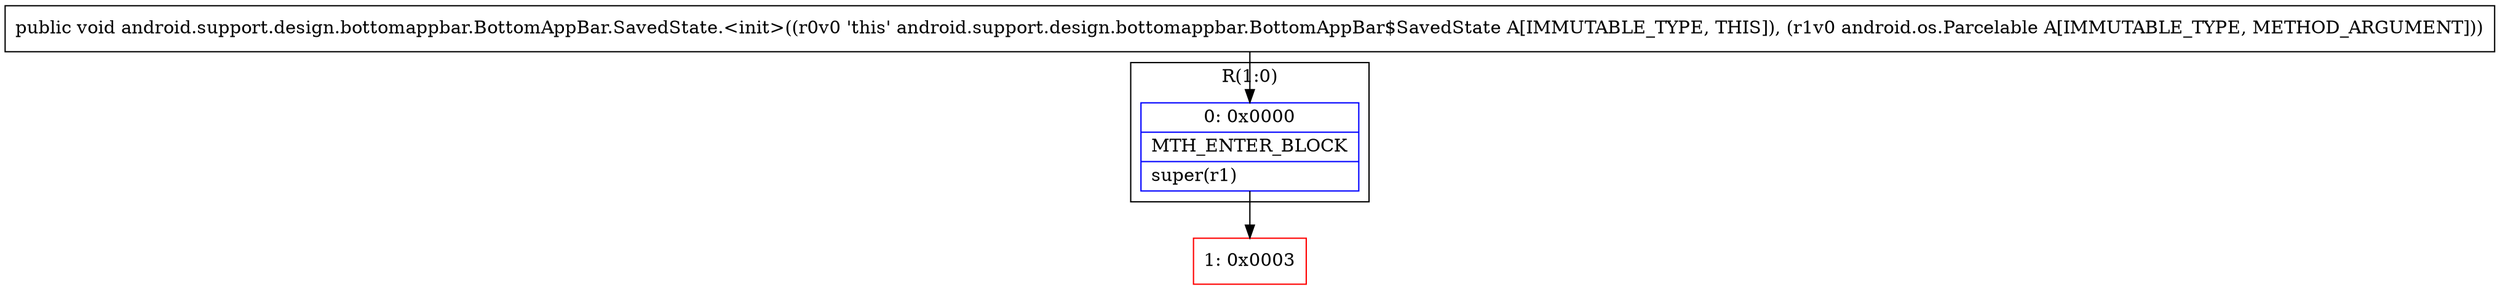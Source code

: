 digraph "CFG forandroid.support.design.bottomappbar.BottomAppBar.SavedState.\<init\>(Landroid\/os\/Parcelable;)V" {
subgraph cluster_Region_1614583353 {
label = "R(1:0)";
node [shape=record,color=blue];
Node_0 [shape=record,label="{0\:\ 0x0000|MTH_ENTER_BLOCK\l|super(r1)\l}"];
}
Node_1 [shape=record,color=red,label="{1\:\ 0x0003}"];
MethodNode[shape=record,label="{public void android.support.design.bottomappbar.BottomAppBar.SavedState.\<init\>((r0v0 'this' android.support.design.bottomappbar.BottomAppBar$SavedState A[IMMUTABLE_TYPE, THIS]), (r1v0 android.os.Parcelable A[IMMUTABLE_TYPE, METHOD_ARGUMENT])) }"];
MethodNode -> Node_0;
Node_0 -> Node_1;
}

